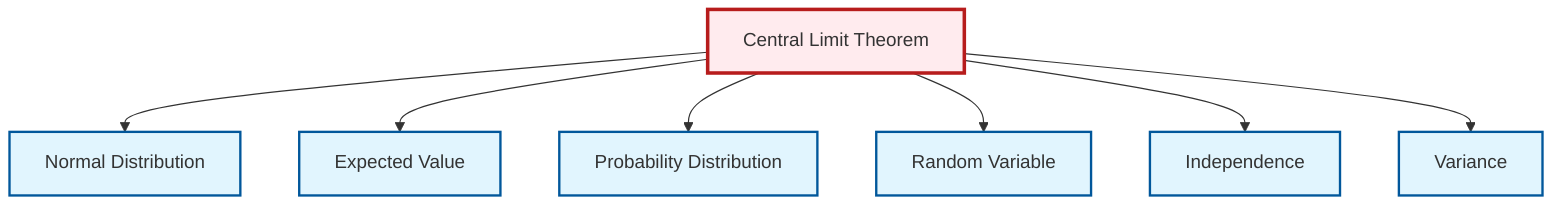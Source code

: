 graph TD
    classDef definition fill:#e1f5fe,stroke:#01579b,stroke-width:2px
    classDef theorem fill:#f3e5f5,stroke:#4a148c,stroke-width:2px
    classDef axiom fill:#fff3e0,stroke:#e65100,stroke-width:2px
    classDef example fill:#e8f5e9,stroke:#1b5e20,stroke-width:2px
    classDef current fill:#ffebee,stroke:#b71c1c,stroke-width:3px
    def-expectation["Expected Value"]:::definition
    def-probability-distribution["Probability Distribution"]:::definition
    thm-central-limit["Central Limit Theorem"]:::theorem
    def-normal-distribution["Normal Distribution"]:::definition
    def-independence["Independence"]:::definition
    def-random-variable["Random Variable"]:::definition
    def-variance["Variance"]:::definition
    thm-central-limit --> def-normal-distribution
    thm-central-limit --> def-expectation
    thm-central-limit --> def-probability-distribution
    thm-central-limit --> def-random-variable
    thm-central-limit --> def-independence
    thm-central-limit --> def-variance
    class thm-central-limit current